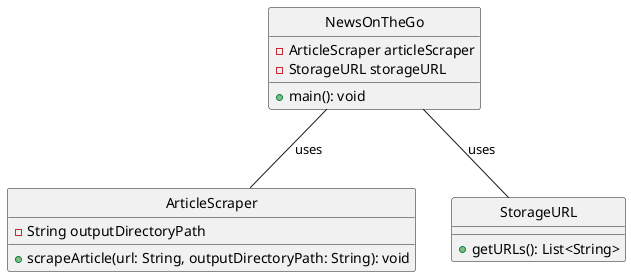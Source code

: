 @startuml
'https://plantuml.com/class-diagram

hide circle

class ArticleScraper {
    -String outputDirectoryPath
    +scrapeArticle(url: String, outputDirectoryPath: String): void
}

class NewsOnTheGo {
    -ArticleScraper articleScraper
    -StorageURL storageURL
    +main(): void
}

class StorageURL {
    +getURLs(): List<String>
}

NewsOnTheGo -- ArticleScraper : "uses"
NewsOnTheGo -- StorageURL : "uses"

@enduml
